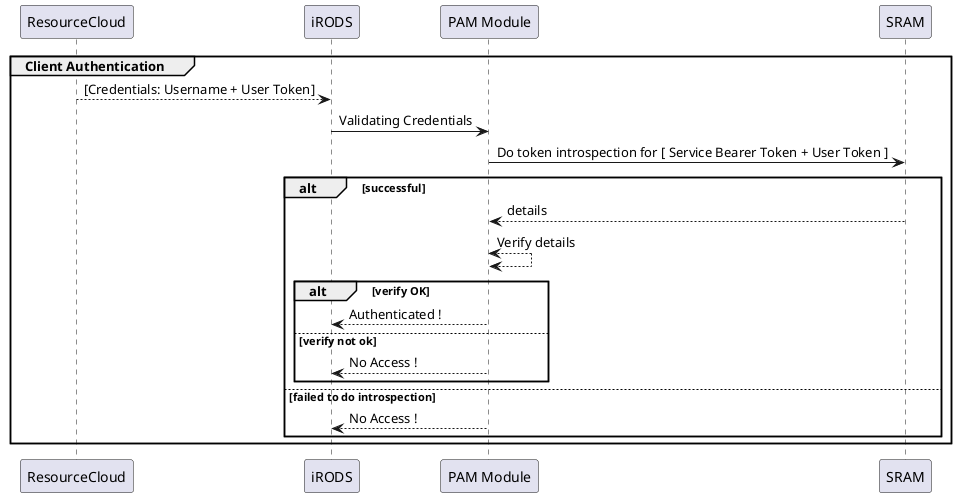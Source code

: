 @startuml
participant RP as "ResourceCloud"
participant RS as "iRODS"
participant AS as "PAM Module"
group Client Authentication
RP --> RS: [Credentials: Username + User Token]
RS -> AS: Validating Credentials
AS -> SRAM: Do token introspection for [ Service Bearer Token + User Token ]
alt successful
AS <-- SRAM: details
AS <--> AS: Verify details
alt verify OK
RS <-- AS: Authenticated !
else verify not ok
RS <-- AS: No Access !
end
else failed to do introspection
RS <-- AS: No Access !
end
end
@enduml